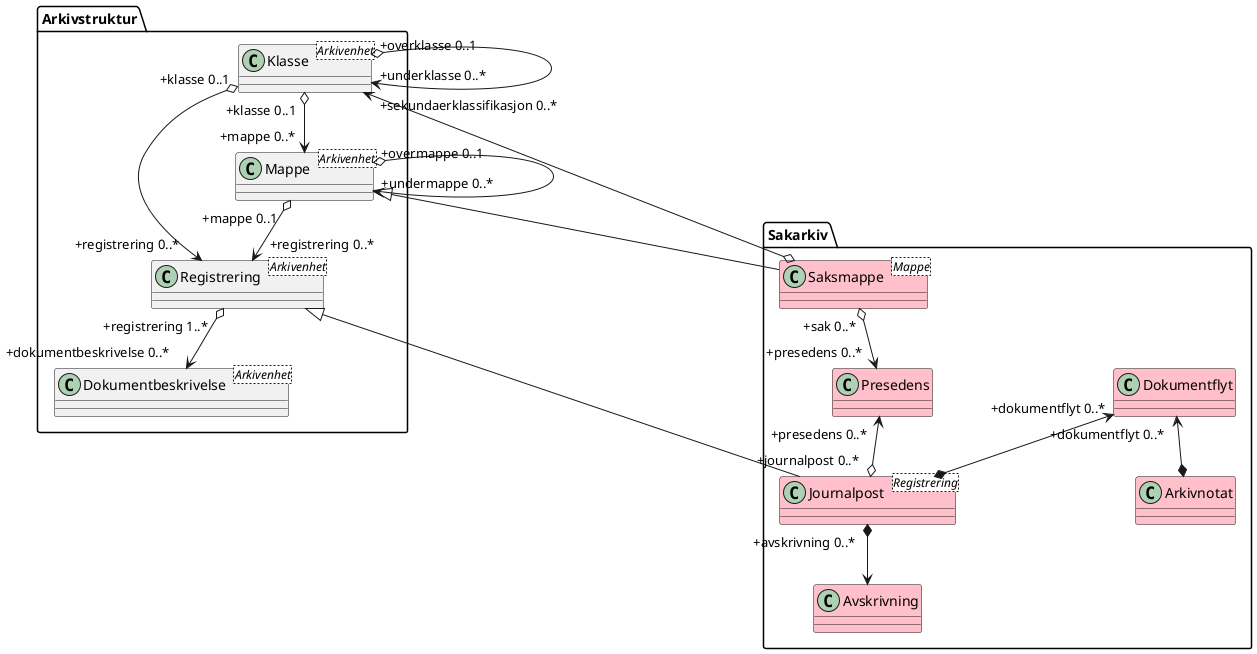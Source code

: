 @startuml
skinparam classAttributeIconSize 0
skinparam nodesep 180

class Arkivstruktur.Klasse <Arkivenhet>
class Arkivstruktur.Mappe <Arkivenhet>
class Arkivstruktur.Registrering <Arkivenhet>
class Arkivstruktur.Dokumentbeskrivelse <Arkivenhet>
class Sakarkiv.Saksmappe <Mappe> #pink
class Sakarkiv.Presedens #pink
class Sakarkiv.Journalpost <Registrering> #pink
class Sakarkiv.Avskrivning #pink
class Sakarkiv.Arkivnotat #pink
class Sakarkiv.Dokumentflyt #pink

Arkivstruktur.Klasse "+overklasse 0..1" o--> "+underklasse 0..*" Arkivstruktur.Klasse
Arkivstruktur.Klasse "+klasse 0..1" o--> "+mappe 0..*" Arkivstruktur.Mappe
Arkivstruktur.Mappe "+overmappe 0..1" o--> "+undermappe 0..*" Arkivstruktur.Mappe
Arkivstruktur.Mappe <|-- Sakarkiv.Saksmappe
Arkivstruktur.Klasse "+sekundaerklassifikasjon 0..*"  <--o Sakarkiv.Saksmappe
Sakarkiv.Saksmappe "+sak 0..*" o--> "+presedens 0..*" Sakarkiv.Presedens
Arkivstruktur.Mappe "+mappe 0..1" o--> "+registrering 0..*" Arkivstruktur.Registrering
Arkivstruktur.Klasse "+klasse 0..1" o--> "+registrering 0..*" Arkivstruktur.Registrering
Arkivstruktur.Registrering <|-- Sakarkiv.Journalpost
Sakarkiv.Presedens "+presedens 0..*" <--o "+journalpost 0..*" Sakarkiv.Journalpost
Sakarkiv.Journalpost "+avskrivning 0..*" *--> Sakarkiv.Avskrivning
Sakarkiv.Dokumentflyt "+dokumentflyt 0..*" <--* Sakarkiv.Journalpost
Sakarkiv.Dokumentflyt "+dokumentflyt 0..*" <--* Sakarkiv.Arkivnotat
Arkivstruktur.Registrering "+registrering 1..*" o--> "+dokumentbeskrivelse 0..*" Arkivstruktur.Dokumentbeskrivelse
@enduml
